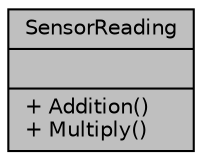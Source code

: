 digraph "SensorReading"
{
 // LATEX_PDF_SIZE
  edge [fontname="Helvetica",fontsize="10",labelfontname="Helvetica",labelfontsize="10"];
  node [fontname="Helvetica",fontsize="10",shape=record];
  Node1 [label="{SensorReading\n||+ Addition()\l+ Multiply()\l}",height=0.2,width=0.4,color="black", fillcolor="grey75", style="filled", fontcolor="black",tooltip=" "];
}
